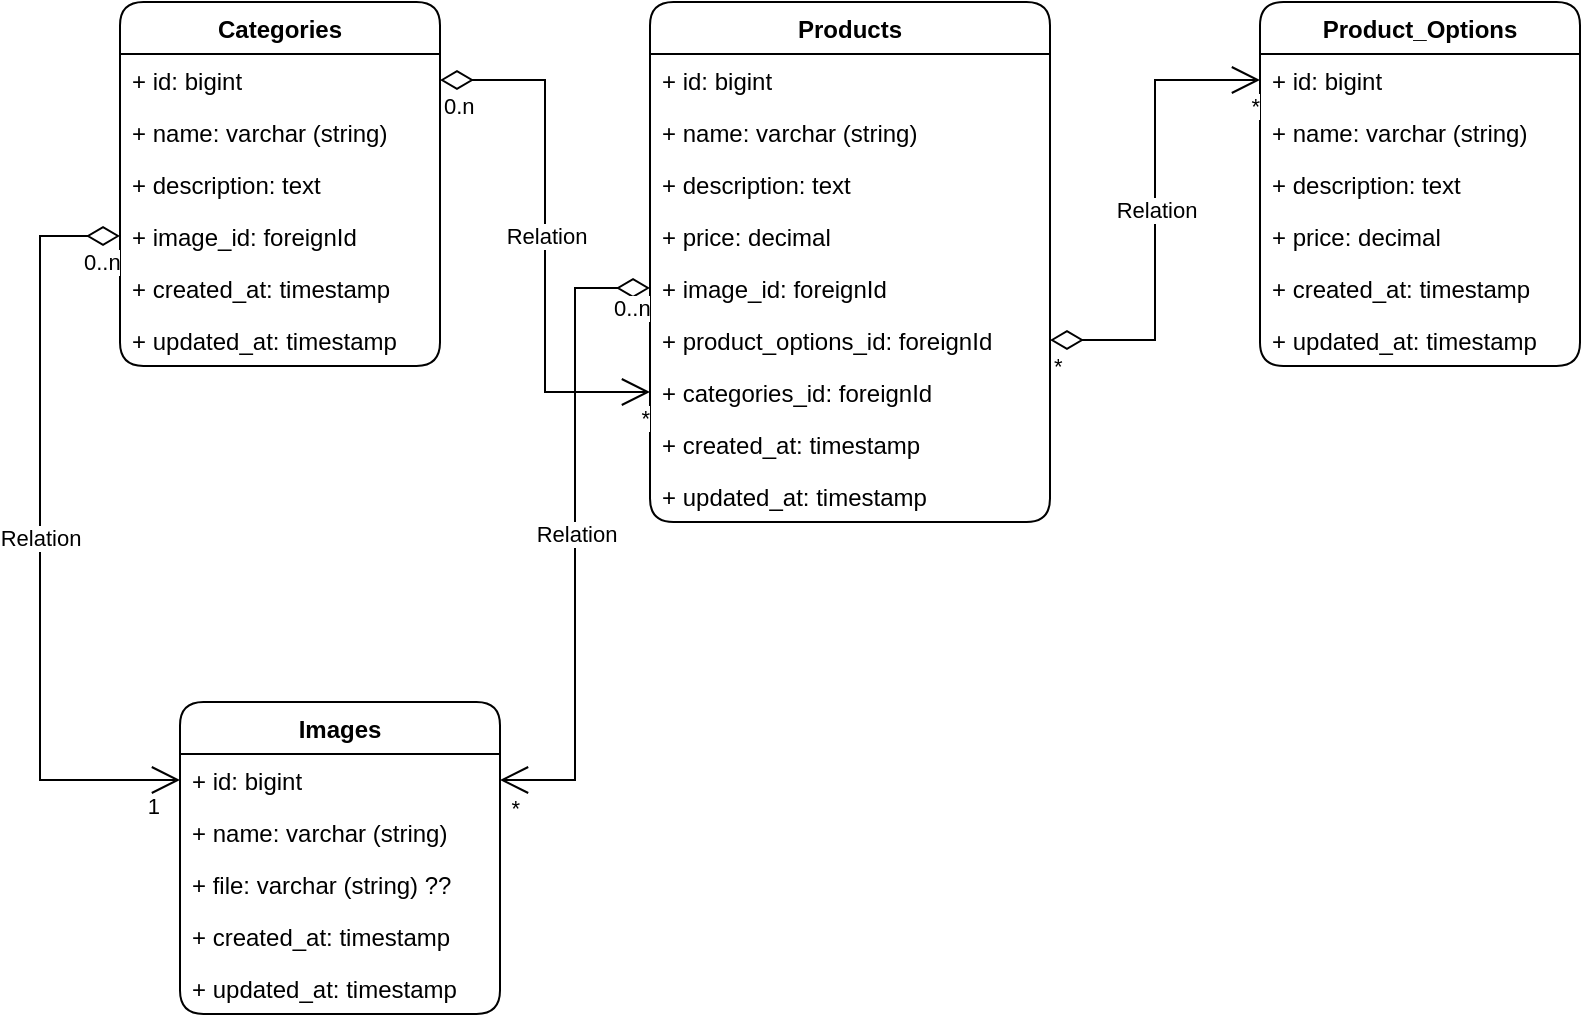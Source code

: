 <mxfile version="15.8.3" type="github">
  <diagram id="aAZgXuFUt1FJplC2DAY6" name="Page-1">
    <mxGraphModel dx="1422" dy="722" grid="1" gridSize="10" guides="1" tooltips="1" connect="1" arrows="1" fold="1" page="1" pageScale="1" pageWidth="850" pageHeight="1100" math="0" shadow="0">
      <root>
        <mxCell id="0" />
        <mxCell id="1" parent="0" />
        <mxCell id="I2prJYZ7D-GkmB63mve--1" value="Categories" style="swimlane;fontStyle=1;childLayout=stackLayout;horizontal=1;startSize=26;fillColor=none;horizontalStack=0;resizeParent=1;resizeParentMax=0;resizeLast=0;collapsible=1;marginBottom=0;rounded=1;" parent="1" vertex="1">
          <mxGeometry x="60" y="40" width="160" height="182" as="geometry" />
        </mxCell>
        <mxCell id="I2prJYZ7D-GkmB63mve--2" value="+ id: bigint" style="text;strokeColor=none;fillColor=none;align=left;verticalAlign=top;spacingLeft=4;spacingRight=4;overflow=hidden;rotatable=0;points=[[0,0.5],[1,0.5]];portConstraint=eastwest;rounded=1;" parent="I2prJYZ7D-GkmB63mve--1" vertex="1">
          <mxGeometry y="26" width="160" height="26" as="geometry" />
        </mxCell>
        <mxCell id="I2prJYZ7D-GkmB63mve--3" value="+ name: varchar (string)" style="text;strokeColor=none;fillColor=none;align=left;verticalAlign=top;spacingLeft=4;spacingRight=4;overflow=hidden;rotatable=0;points=[[0,0.5],[1,0.5]];portConstraint=eastwest;rounded=1;" parent="I2prJYZ7D-GkmB63mve--1" vertex="1">
          <mxGeometry y="52" width="160" height="26" as="geometry" />
        </mxCell>
        <mxCell id="I2prJYZ7D-GkmB63mve--4" value="+ description: text" style="text;strokeColor=none;fillColor=none;align=left;verticalAlign=top;spacingLeft=4;spacingRight=4;overflow=hidden;rotatable=0;points=[[0,0.5],[1,0.5]];portConstraint=eastwest;rounded=1;" parent="I2prJYZ7D-GkmB63mve--1" vertex="1">
          <mxGeometry y="78" width="160" height="26" as="geometry" />
        </mxCell>
        <mxCell id="k8KkVO4dPpIe3bfSnY9p-27" value="+ image_id: foreignId" style="text;strokeColor=none;fillColor=none;align=left;verticalAlign=top;spacingLeft=4;spacingRight=4;overflow=hidden;rotatable=0;points=[[0,0.5],[1,0.5]];portConstraint=eastwest;rounded=1;" vertex="1" parent="I2prJYZ7D-GkmB63mve--1">
          <mxGeometry y="104" width="160" height="26" as="geometry" />
        </mxCell>
        <mxCell id="I2prJYZ7D-GkmB63mve--6" value="+ created_at: timestamp" style="text;strokeColor=none;fillColor=none;align=left;verticalAlign=top;spacingLeft=4;spacingRight=4;overflow=hidden;rotatable=0;points=[[0,0.5],[1,0.5]];portConstraint=eastwest;rounded=1;" parent="I2prJYZ7D-GkmB63mve--1" vertex="1">
          <mxGeometry y="130" width="160" height="26" as="geometry" />
        </mxCell>
        <mxCell id="I2prJYZ7D-GkmB63mve--7" value="+ updated_at: timestamp" style="text;strokeColor=none;fillColor=none;align=left;verticalAlign=top;spacingLeft=4;spacingRight=4;overflow=hidden;rotatable=0;points=[[0,0.5],[1,0.5]];portConstraint=eastwest;rounded=1;" parent="I2prJYZ7D-GkmB63mve--1" vertex="1">
          <mxGeometry y="156" width="160" height="26" as="geometry" />
        </mxCell>
        <mxCell id="I2prJYZ7D-GkmB63mve--12" value="Products" style="swimlane;fontStyle=1;childLayout=stackLayout;horizontal=1;startSize=26;fillColor=none;horizontalStack=0;resizeParent=1;resizeParentMax=0;resizeLast=0;collapsible=1;marginBottom=0;rounded=1;" parent="1" vertex="1">
          <mxGeometry x="325" y="40" width="200" height="260" as="geometry" />
        </mxCell>
        <mxCell id="I2prJYZ7D-GkmB63mve--13" value="+ id: bigint" style="text;strokeColor=none;fillColor=none;align=left;verticalAlign=top;spacingLeft=4;spacingRight=4;overflow=hidden;rotatable=0;points=[[0,0.5],[1,0.5]];portConstraint=eastwest;rounded=1;" parent="I2prJYZ7D-GkmB63mve--12" vertex="1">
          <mxGeometry y="26" width="200" height="26" as="geometry" />
        </mxCell>
        <mxCell id="I2prJYZ7D-GkmB63mve--14" value="+ name: varchar (string)" style="text;strokeColor=none;fillColor=none;align=left;verticalAlign=top;spacingLeft=4;spacingRight=4;overflow=hidden;rotatable=0;points=[[0,0.5],[1,0.5]];portConstraint=eastwest;rounded=1;" parent="I2prJYZ7D-GkmB63mve--12" vertex="1">
          <mxGeometry y="52" width="200" height="26" as="geometry" />
        </mxCell>
        <mxCell id="I2prJYZ7D-GkmB63mve--15" value="+ description: text" style="text;strokeColor=none;fillColor=none;align=left;verticalAlign=top;spacingLeft=4;spacingRight=4;overflow=hidden;rotatable=0;points=[[0,0.5],[1,0.5]];portConstraint=eastwest;rounded=1;" parent="I2prJYZ7D-GkmB63mve--12" vertex="1">
          <mxGeometry y="78" width="200" height="26" as="geometry" />
        </mxCell>
        <mxCell id="I2prJYZ7D-GkmB63mve--17" value="+ price: decimal" style="text;strokeColor=none;fillColor=none;align=left;verticalAlign=top;spacingLeft=4;spacingRight=4;overflow=hidden;rotatable=0;points=[[0,0.5],[1,0.5]];portConstraint=eastwest;rounded=1;" parent="I2prJYZ7D-GkmB63mve--12" vertex="1">
          <mxGeometry y="104" width="200" height="26" as="geometry" />
        </mxCell>
        <mxCell id="OFkKQctKJrZZn8F7H5kL-1" value="+ image_id: foreignId" style="text;strokeColor=none;fillColor=none;align=left;verticalAlign=top;spacingLeft=4;spacingRight=4;overflow=hidden;rotatable=0;points=[[0,0.5],[1,0.5]];portConstraint=eastwest;rounded=1;" parent="I2prJYZ7D-GkmB63mve--12" vertex="1">
          <mxGeometry y="130" width="200" height="26" as="geometry" />
        </mxCell>
        <mxCell id="OFkKQctKJrZZn8F7H5kL-2" value="+ product_options_id: foreignId" style="text;strokeColor=none;fillColor=none;align=left;verticalAlign=top;spacingLeft=4;spacingRight=4;overflow=hidden;rotatable=0;points=[[0,0.5],[1,0.5]];portConstraint=eastwest;rounded=1;" parent="I2prJYZ7D-GkmB63mve--12" vertex="1">
          <mxGeometry y="156" width="200" height="26" as="geometry" />
        </mxCell>
        <mxCell id="k8KkVO4dPpIe3bfSnY9p-32" value="+ categories_id: foreignId" style="text;strokeColor=none;fillColor=none;align=left;verticalAlign=top;spacingLeft=4;spacingRight=4;overflow=hidden;rotatable=0;points=[[0,0.5],[1,0.5]];portConstraint=eastwest;rounded=1;" vertex="1" parent="I2prJYZ7D-GkmB63mve--12">
          <mxGeometry y="182" width="200" height="26" as="geometry" />
        </mxCell>
        <mxCell id="I2prJYZ7D-GkmB63mve--18" value="+ created_at: timestamp" style="text;strokeColor=none;fillColor=none;align=left;verticalAlign=top;spacingLeft=4;spacingRight=4;overflow=hidden;rotatable=0;points=[[0,0.5],[1,0.5]];portConstraint=eastwest;rounded=1;" parent="I2prJYZ7D-GkmB63mve--12" vertex="1">
          <mxGeometry y="208" width="200" height="26" as="geometry" />
        </mxCell>
        <mxCell id="I2prJYZ7D-GkmB63mve--19" value="+ updated_at: timestamp" style="text;strokeColor=none;fillColor=none;align=left;verticalAlign=top;spacingLeft=4;spacingRight=4;overflow=hidden;rotatable=0;points=[[0,0.5],[1,0.5]];portConstraint=eastwest;rounded=1;" parent="I2prJYZ7D-GkmB63mve--12" vertex="1">
          <mxGeometry y="234" width="200" height="26" as="geometry" />
        </mxCell>
        <mxCell id="I2prJYZ7D-GkmB63mve--20" value="Product_Options" style="swimlane;fontStyle=1;childLayout=stackLayout;horizontal=1;startSize=26;fillColor=none;horizontalStack=0;resizeParent=1;resizeParentMax=0;resizeLast=0;collapsible=1;marginBottom=0;rounded=1;" parent="1" vertex="1">
          <mxGeometry x="630" y="40" width="160" height="182" as="geometry" />
        </mxCell>
        <mxCell id="I2prJYZ7D-GkmB63mve--27" value="+ id: bigint" style="text;strokeColor=none;fillColor=none;align=left;verticalAlign=top;spacingLeft=4;spacingRight=4;overflow=hidden;rotatable=0;points=[[0,0.5],[1,0.5]];portConstraint=eastwest;rounded=1;" parent="I2prJYZ7D-GkmB63mve--20" vertex="1">
          <mxGeometry y="26" width="160" height="26" as="geometry" />
        </mxCell>
        <mxCell id="I2prJYZ7D-GkmB63mve--28" value="+ name: varchar (string)" style="text;strokeColor=none;fillColor=none;align=left;verticalAlign=top;spacingLeft=4;spacingRight=4;overflow=hidden;rotatable=0;points=[[0,0.5],[1,0.5]];portConstraint=eastwest;rounded=1;" parent="I2prJYZ7D-GkmB63mve--20" vertex="1">
          <mxGeometry y="52" width="160" height="26" as="geometry" />
        </mxCell>
        <mxCell id="I2prJYZ7D-GkmB63mve--29" value="+ description: text" style="text;strokeColor=none;fillColor=none;align=left;verticalAlign=top;spacingLeft=4;spacingRight=4;overflow=hidden;rotatable=0;points=[[0,0.5],[1,0.5]];portConstraint=eastwest;rounded=1;" parent="I2prJYZ7D-GkmB63mve--20" vertex="1">
          <mxGeometry y="78" width="160" height="26" as="geometry" />
        </mxCell>
        <mxCell id="I2prJYZ7D-GkmB63mve--30" value="+ price: decimal" style="text;strokeColor=none;fillColor=none;align=left;verticalAlign=top;spacingLeft=4;spacingRight=4;overflow=hidden;rotatable=0;points=[[0,0.5],[1,0.5]];portConstraint=eastwest;rounded=1;" parent="I2prJYZ7D-GkmB63mve--20" vertex="1">
          <mxGeometry y="104" width="160" height="26" as="geometry" />
        </mxCell>
        <mxCell id="I2prJYZ7D-GkmB63mve--33" value="+ created_at: timestamp" style="text;strokeColor=none;fillColor=none;align=left;verticalAlign=top;spacingLeft=4;spacingRight=4;overflow=hidden;rotatable=0;points=[[0,0.5],[1,0.5]];portConstraint=eastwest;rounded=1;" parent="I2prJYZ7D-GkmB63mve--20" vertex="1">
          <mxGeometry y="130" width="160" height="26" as="geometry" />
        </mxCell>
        <mxCell id="I2prJYZ7D-GkmB63mve--34" value="+ updated_at: timestamp" style="text;strokeColor=none;fillColor=none;align=left;verticalAlign=top;spacingLeft=4;spacingRight=4;overflow=hidden;rotatable=0;points=[[0,0.5],[1,0.5]];portConstraint=eastwest;rounded=1;" parent="I2prJYZ7D-GkmB63mve--20" vertex="1">
          <mxGeometry y="156" width="160" height="26" as="geometry" />
        </mxCell>
        <mxCell id="I2prJYZ7D-GkmB63mve--35" value="Images" style="swimlane;fontStyle=1;childLayout=stackLayout;horizontal=1;startSize=26;fillColor=none;horizontalStack=0;resizeParent=1;resizeParentMax=0;resizeLast=0;collapsible=1;marginBottom=0;rounded=1;" parent="1" vertex="1">
          <mxGeometry x="90" y="390" width="160" height="156" as="geometry" />
        </mxCell>
        <mxCell id="I2prJYZ7D-GkmB63mve--36" value="+ id: bigint" style="text;strokeColor=none;fillColor=none;align=left;verticalAlign=top;spacingLeft=4;spacingRight=4;overflow=hidden;rotatable=0;points=[[0,0.5],[1,0.5]];portConstraint=eastwest;rounded=1;" parent="I2prJYZ7D-GkmB63mve--35" vertex="1">
          <mxGeometry y="26" width="160" height="26" as="geometry" />
        </mxCell>
        <mxCell id="I2prJYZ7D-GkmB63mve--39" value="+ name: varchar (string)" style="text;strokeColor=none;fillColor=none;align=left;verticalAlign=top;spacingLeft=4;spacingRight=4;overflow=hidden;rotatable=0;points=[[0,0.5],[1,0.5]];portConstraint=eastwest;rounded=1;" parent="I2prJYZ7D-GkmB63mve--35" vertex="1">
          <mxGeometry y="52" width="160" height="26" as="geometry" />
        </mxCell>
        <mxCell id="I2prJYZ7D-GkmB63mve--40" value="+ file: varchar (string) ??" style="text;strokeColor=none;fillColor=none;align=left;verticalAlign=top;spacingLeft=4;spacingRight=4;overflow=hidden;rotatable=0;points=[[0,0.5],[1,0.5]];portConstraint=eastwest;rounded=1;" parent="I2prJYZ7D-GkmB63mve--35" vertex="1">
          <mxGeometry y="78" width="160" height="26" as="geometry" />
        </mxCell>
        <mxCell id="I2prJYZ7D-GkmB63mve--37" value="+ created_at: timestamp" style="text;strokeColor=none;fillColor=none;align=left;verticalAlign=top;spacingLeft=4;spacingRight=4;overflow=hidden;rotatable=0;points=[[0,0.5],[1,0.5]];portConstraint=eastwest;rounded=1;" parent="I2prJYZ7D-GkmB63mve--35" vertex="1">
          <mxGeometry y="104" width="160" height="26" as="geometry" />
        </mxCell>
        <mxCell id="I2prJYZ7D-GkmB63mve--38" value="+ updated_at: timestamp" style="text;strokeColor=none;fillColor=none;align=left;verticalAlign=top;spacingLeft=4;spacingRight=4;overflow=hidden;rotatable=0;points=[[0,0.5],[1,0.5]];portConstraint=eastwest;rounded=1;" parent="I2prJYZ7D-GkmB63mve--35" vertex="1">
          <mxGeometry y="130" width="160" height="26" as="geometry" />
        </mxCell>
        <mxCell id="k8KkVO4dPpIe3bfSnY9p-18" value="Relation" style="endArrow=open;html=1;endSize=12;startArrow=diamondThin;startSize=14;startFill=0;edgeStyle=orthogonalEdgeStyle;rounded=0;entryX=1;entryY=0.5;entryDx=0;entryDy=0;exitX=0;exitY=0.5;exitDx=0;exitDy=0;" edge="1" parent="1" source="OFkKQctKJrZZn8F7H5kL-1" target="I2prJYZ7D-GkmB63mve--36">
          <mxGeometry relative="1" as="geometry">
            <mxPoint x="250" y="183" as="sourcePoint" />
            <mxPoint x="500" y="370" as="targetPoint" />
          </mxGeometry>
        </mxCell>
        <mxCell id="k8KkVO4dPpIe3bfSnY9p-19" value="0..n" style="edgeLabel;resizable=0;html=1;align=left;verticalAlign=top;" connectable="0" vertex="1" parent="k8KkVO4dPpIe3bfSnY9p-18">
          <mxGeometry x="-1" relative="1" as="geometry">
            <mxPoint x="-20" y="-3" as="offset" />
          </mxGeometry>
        </mxCell>
        <mxCell id="k8KkVO4dPpIe3bfSnY9p-20" value="*" style="edgeLabel;resizable=0;html=1;align=right;verticalAlign=top;" connectable="0" vertex="1" parent="k8KkVO4dPpIe3bfSnY9p-18">
          <mxGeometry x="1" relative="1" as="geometry">
            <mxPoint x="10" y="1" as="offset" />
          </mxGeometry>
        </mxCell>
        <mxCell id="k8KkVO4dPpIe3bfSnY9p-24" value="Relation" style="endArrow=open;html=1;endSize=12;startArrow=diamondThin;startSize=14;startFill=0;edgeStyle=orthogonalEdgeStyle;rounded=0;entryX=0;entryY=0.5;entryDx=0;entryDy=0;exitX=0;exitY=0.5;exitDx=0;exitDy=0;" edge="1" parent="1" source="k8KkVO4dPpIe3bfSnY9p-27" target="I2prJYZ7D-GkmB63mve--36">
          <mxGeometry relative="1" as="geometry">
            <mxPoint x="20" y="156.5" as="sourcePoint" />
            <mxPoint x="20" y="320" as="targetPoint" />
            <Array as="points">
              <mxPoint x="20" y="157" />
              <mxPoint x="20" y="429" />
            </Array>
          </mxGeometry>
        </mxCell>
        <mxCell id="k8KkVO4dPpIe3bfSnY9p-25" value="0..n" style="edgeLabel;resizable=0;html=1;align=left;verticalAlign=top;" connectable="0" vertex="1" parent="k8KkVO4dPpIe3bfSnY9p-24">
          <mxGeometry x="-1" relative="1" as="geometry">
            <mxPoint x="-20" as="offset" />
          </mxGeometry>
        </mxCell>
        <mxCell id="k8KkVO4dPpIe3bfSnY9p-26" value="1" style="edgeLabel;resizable=0;html=1;align=right;verticalAlign=top;" connectable="0" vertex="1" parent="k8KkVO4dPpIe3bfSnY9p-24">
          <mxGeometry x="1" relative="1" as="geometry">
            <mxPoint x="-10" as="offset" />
          </mxGeometry>
        </mxCell>
        <mxCell id="k8KkVO4dPpIe3bfSnY9p-28" value="Relation" style="endArrow=open;html=1;endSize=12;startArrow=diamondThin;startSize=14;startFill=0;edgeStyle=orthogonalEdgeStyle;rounded=0;exitX=1;exitY=0.5;exitDx=0;exitDy=0;entryX=0;entryY=0.5;entryDx=0;entryDy=0;" edge="1" parent="1" source="OFkKQctKJrZZn8F7H5kL-2" target="I2prJYZ7D-GkmB63mve--27">
          <mxGeometry relative="1" as="geometry">
            <mxPoint x="340" y="370" as="sourcePoint" />
            <mxPoint x="500" y="370" as="targetPoint" />
          </mxGeometry>
        </mxCell>
        <mxCell id="k8KkVO4dPpIe3bfSnY9p-29" value="*" style="edgeLabel;resizable=0;html=1;align=left;verticalAlign=top;" connectable="0" vertex="1" parent="k8KkVO4dPpIe3bfSnY9p-28">
          <mxGeometry x="-1" relative="1" as="geometry" />
        </mxCell>
        <mxCell id="k8KkVO4dPpIe3bfSnY9p-30" value="*" style="edgeLabel;resizable=0;html=1;align=right;verticalAlign=top;" connectable="0" vertex="1" parent="k8KkVO4dPpIe3bfSnY9p-28">
          <mxGeometry x="1" relative="1" as="geometry" />
        </mxCell>
        <mxCell id="k8KkVO4dPpIe3bfSnY9p-33" value="Relation" style="endArrow=open;html=1;endSize=12;startArrow=diamondThin;startSize=14;startFill=0;edgeStyle=orthogonalEdgeStyle;rounded=0;exitX=1;exitY=0.5;exitDx=0;exitDy=0;entryX=0;entryY=0.5;entryDx=0;entryDy=0;" edge="1" parent="1" source="I2prJYZ7D-GkmB63mve--2" target="k8KkVO4dPpIe3bfSnY9p-32">
          <mxGeometry relative="1" as="geometry">
            <mxPoint x="300" y="370" as="sourcePoint" />
            <mxPoint x="460" y="370" as="targetPoint" />
          </mxGeometry>
        </mxCell>
        <mxCell id="k8KkVO4dPpIe3bfSnY9p-34" value="0.n" style="edgeLabel;resizable=0;html=1;align=left;verticalAlign=top;" connectable="0" vertex="1" parent="k8KkVO4dPpIe3bfSnY9p-33">
          <mxGeometry x="-1" relative="1" as="geometry" />
        </mxCell>
        <mxCell id="k8KkVO4dPpIe3bfSnY9p-35" value="*" style="edgeLabel;resizable=0;html=1;align=right;verticalAlign=top;" connectable="0" vertex="1" parent="k8KkVO4dPpIe3bfSnY9p-33">
          <mxGeometry x="1" relative="1" as="geometry" />
        </mxCell>
      </root>
    </mxGraphModel>
  </diagram>
</mxfile>
